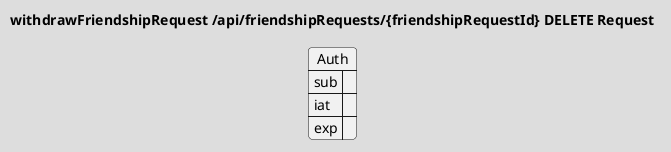 @startuml withdrawFriendshipRequest-Request
!theme toy
title "withdrawFriendshipRequest /api/friendshipRequests/{friendshipRequestId} DELETE Request"

json Auth {
    "sub": "",
    "iat": "",
    "exp": ""
}
@enduml
@startuml withdrawFriendshipRequest-Response
!theme toy
title "withdrawFriendshipRequest /api/friendshipRequests/{friendshipRequestId} DELETE Response"
@enduml
